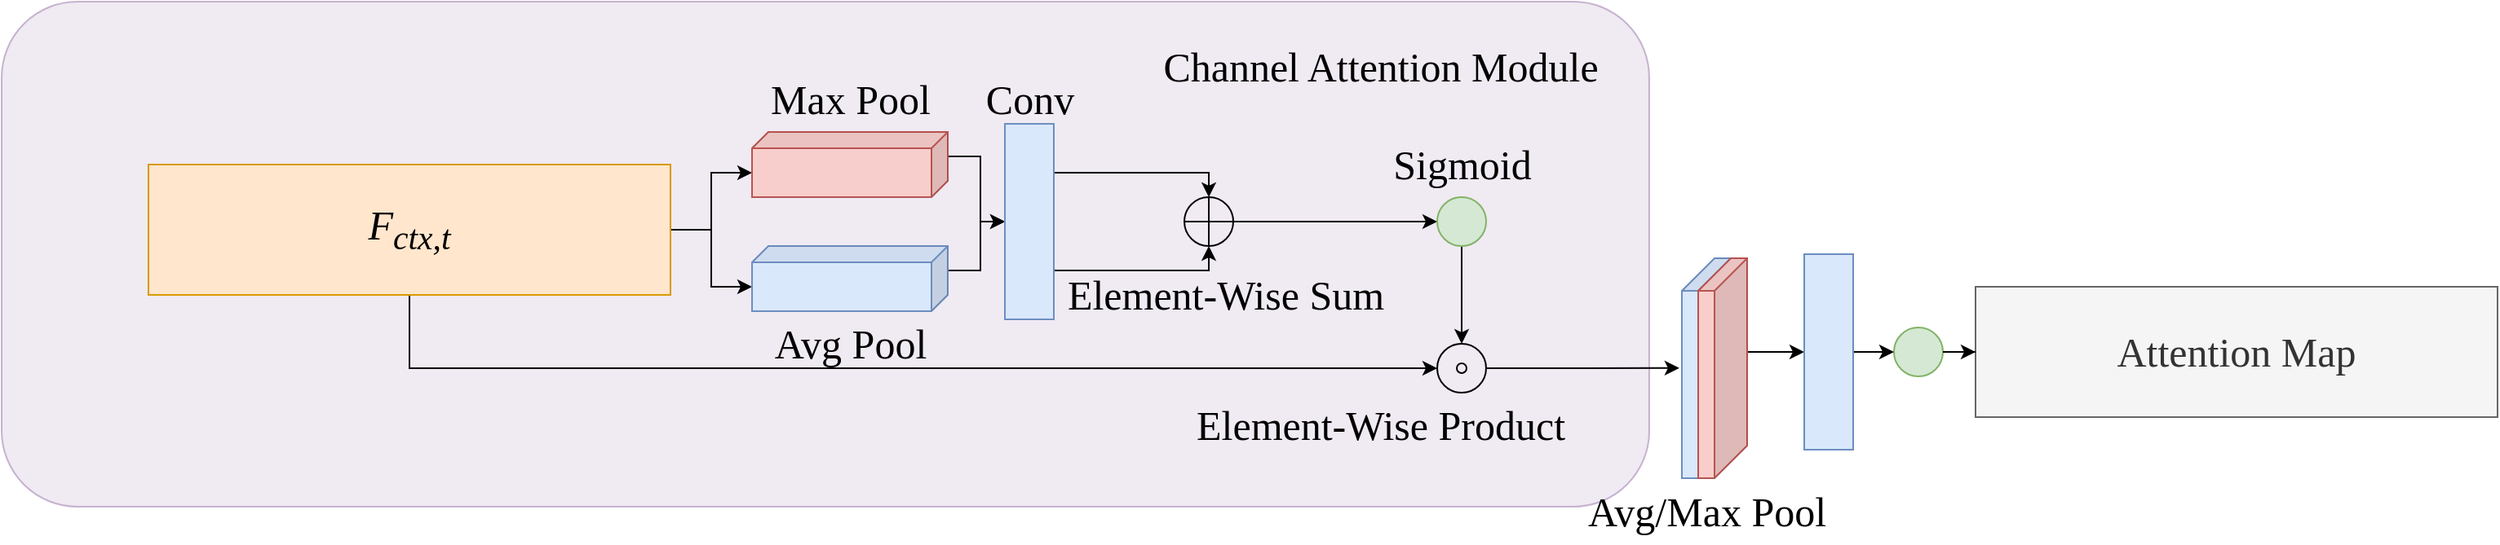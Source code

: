 <mxfile version="26.1.0">
  <diagram name="第 1 页" id="hFESBxfqleNxEhK8VXsM">
    <mxGraphModel dx="460" dy="255" grid="1" gridSize="10" guides="1" tooltips="1" connect="1" arrows="1" fold="1" page="1" pageScale="1" pageWidth="1600" pageHeight="900" math="0" shadow="0">
      <root>
        <mxCell id="0" />
        <mxCell id="1" parent="0" />
        <mxCell id="UW59TpsnFUn9pXLaUZdh-37" value="" style="rounded=1;whiteSpace=wrap;html=1;fillColor=#e1d5e7;strokeColor=#9673a6;fontSize=25;fontFamily=Times New Roman;align=center;opacity=50;" vertex="1" parent="1">
          <mxGeometry x="10" y="60" width="1010" height="310" as="geometry" />
        </mxCell>
        <mxCell id="UW59TpsnFUn9pXLaUZdh-44" style="edgeStyle=orthogonalEdgeStyle;rounded=0;orthogonalLoop=1;jettySize=auto;html=1;exitX=0;exitY=0;exitDx=0;exitDy=15;entryX=0.5;entryY=1;entryDx=0;entryDy=0;exitPerimeter=0;" edge="1" parent="1" source="UW59TpsnFUn9pXLaUZdh-73" target="UW59TpsnFUn9pXLaUZdh-43">
          <mxGeometry relative="1" as="geometry">
            <mxPoint x="590.0" y="160" as="sourcePoint" />
          </mxGeometry>
        </mxCell>
        <mxCell id="UW59TpsnFUn9pXLaUZdh-40" style="edgeStyle=orthogonalEdgeStyle;rounded=0;orthogonalLoop=1;jettySize=auto;html=1;exitX=0;exitY=0;exitDx=0;exitDy=40;entryX=0;entryY=0;entryDx=120;entryDy=25;entryPerimeter=0;exitPerimeter=0;" edge="1" parent="1" source="UW59TpsnFUn9pXLaUZdh-6" target="UW59TpsnFUn9pXLaUZdh-73">
          <mxGeometry relative="1" as="geometry">
            <mxPoint x="470" y="160" as="targetPoint" />
          </mxGeometry>
        </mxCell>
        <mxCell id="UW59TpsnFUn9pXLaUZdh-45" style="edgeStyle=orthogonalEdgeStyle;rounded=0;orthogonalLoop=1;jettySize=auto;html=1;exitX=0;exitY=0;exitDx=0;exitDy=15;entryX=0.5;entryY=1;entryDx=0;entryDy=0;exitPerimeter=0;" edge="1" parent="1" source="UW59TpsnFUn9pXLaUZdh-75" target="UW59TpsnFUn9pXLaUZdh-43">
          <mxGeometry relative="1" as="geometry">
            <mxPoint x="660" y="190" as="targetPoint" />
            <mxPoint x="590" y="230" as="sourcePoint" />
          </mxGeometry>
        </mxCell>
        <mxCell id="UW59TpsnFUn9pXLaUZdh-42" style="edgeStyle=orthogonalEdgeStyle;rounded=0;orthogonalLoop=1;jettySize=auto;html=1;exitX=0;exitY=0;exitDx=0;exitDy=40;entryX=0;entryY=0;entryDx=120;entryDy=25;entryPerimeter=0;exitPerimeter=0;" edge="1" parent="1" source="UW59TpsnFUn9pXLaUZdh-6" target="UW59TpsnFUn9pXLaUZdh-75">
          <mxGeometry relative="1" as="geometry">
            <mxPoint x="470" y="230" as="targetPoint" />
          </mxGeometry>
        </mxCell>
        <mxCell id="UW59TpsnFUn9pXLaUZdh-50" style="edgeStyle=orthogonalEdgeStyle;rounded=0;orthogonalLoop=1;jettySize=auto;html=1;exitX=0.75;exitY=0;exitDx=0;exitDy=0;entryX=0.5;entryY=1;entryDx=0;entryDy=0;" edge="1" parent="1" source="UW59TpsnFUn9pXLaUZdh-43" target="UW59TpsnFUn9pXLaUZdh-46">
          <mxGeometry relative="1" as="geometry">
            <mxPoint x="700" y="225" as="sourcePoint" />
            <Array as="points">
              <mxPoint x="750" y="225" />
            </Array>
          </mxGeometry>
        </mxCell>
        <mxCell id="UW59TpsnFUn9pXLaUZdh-92" style="edgeStyle=orthogonalEdgeStyle;rounded=0;orthogonalLoop=1;jettySize=auto;html=1;exitX=0.25;exitY=0;exitDx=0;exitDy=0;entryX=0.5;entryY=0;entryDx=0;entryDy=0;" edge="1" parent="1" source="UW59TpsnFUn9pXLaUZdh-43" target="UW59TpsnFUn9pXLaUZdh-46">
          <mxGeometry relative="1" as="geometry">
            <Array as="points">
              <mxPoint x="750" y="165" />
            </Array>
          </mxGeometry>
        </mxCell>
        <mxCell id="UW59TpsnFUn9pXLaUZdh-43" value="" style="rounded=0;whiteSpace=wrap;html=1;rotation=90;fillColor=#dae8fc;strokeColor=#6c8ebf;fontFamily=Times New Roman;fontSize=25;" vertex="1" parent="1">
          <mxGeometry x="580" y="180" width="120" height="30" as="geometry" />
        </mxCell>
        <mxCell id="UW59TpsnFUn9pXLaUZdh-55" style="edgeStyle=orthogonalEdgeStyle;rounded=0;orthogonalLoop=1;jettySize=auto;html=1;exitX=1;exitY=0.5;exitDx=0;exitDy=0;entryX=0;entryY=0.5;entryDx=0;entryDy=0;" edge="1" parent="1" source="UW59TpsnFUn9pXLaUZdh-46" target="UW59TpsnFUn9pXLaUZdh-56">
          <mxGeometry relative="1" as="geometry">
            <mxPoint x="790" y="195.286" as="targetPoint" />
          </mxGeometry>
        </mxCell>
        <mxCell id="UW59TpsnFUn9pXLaUZdh-46" value="" style="ellipse;whiteSpace=wrap;html=1;aspect=fixed;fillColor=none;fontStyle=1" vertex="1" parent="1">
          <mxGeometry x="735" y="180" width="30" height="30" as="geometry" />
        </mxCell>
        <mxCell id="UW59TpsnFUn9pXLaUZdh-47" value="" style="endArrow=none;html=1;rounded=0;exitX=0;exitY=0.5;exitDx=0;exitDy=0;entryX=1;entryY=0.5;entryDx=0;entryDy=0;" edge="1" parent="1" source="UW59TpsnFUn9pXLaUZdh-46" target="UW59TpsnFUn9pXLaUZdh-46">
          <mxGeometry width="50" height="50" relative="1" as="geometry">
            <mxPoint x="760" y="230" as="sourcePoint" />
            <mxPoint x="810" y="180" as="targetPoint" />
            <Array as="points" />
          </mxGeometry>
        </mxCell>
        <mxCell id="UW59TpsnFUn9pXLaUZdh-48" value="" style="endArrow=none;html=1;rounded=0;exitX=0.5;exitY=0;exitDx=0;exitDy=0;entryX=0.5;entryY=1;entryDx=0;entryDy=0;" edge="1" parent="1" source="UW59TpsnFUn9pXLaUZdh-46" target="UW59TpsnFUn9pXLaUZdh-46">
          <mxGeometry width="50" height="50" relative="1" as="geometry">
            <mxPoint x="750" y="210" as="sourcePoint" />
            <mxPoint x="830" y="210" as="targetPoint" />
          </mxGeometry>
        </mxCell>
        <mxCell id="UW59TpsnFUn9pXLaUZdh-53" value="Conv" style="text;html=1;align=center;verticalAlign=middle;resizable=0;points=[];autosize=1;strokeColor=none;fillColor=none;fontSize=25;fontFamily=Times New Roman;" vertex="1" parent="1">
          <mxGeometry x="600" y="100" width="80" height="40" as="geometry" />
        </mxCell>
        <mxCell id="UW59TpsnFUn9pXLaUZdh-65" style="edgeStyle=orthogonalEdgeStyle;rounded=0;orthogonalLoop=1;jettySize=auto;html=1;entryX=0.5;entryY=0;entryDx=0;entryDy=0;" edge="1" parent="1" source="UW59TpsnFUn9pXLaUZdh-56" target="UW59TpsnFUn9pXLaUZdh-59">
          <mxGeometry relative="1" as="geometry" />
        </mxCell>
        <mxCell id="UW59TpsnFUn9pXLaUZdh-56" value="" style="ellipse;whiteSpace=wrap;html=1;aspect=fixed;fillColor=#d5e8d4;fontStyle=1;strokeColor=#82b366;" vertex="1" parent="1">
          <mxGeometry x="890" y="180" width="30" height="30" as="geometry" />
        </mxCell>
        <mxCell id="UW59TpsnFUn9pXLaUZdh-62" value="" style="group" vertex="1" connectable="0" parent="1">
          <mxGeometry x="890" y="270" width="30" height="30" as="geometry" />
        </mxCell>
        <mxCell id="UW59TpsnFUn9pXLaUZdh-59" value="" style="ellipse;whiteSpace=wrap;html=1;aspect=fixed;fillColor=none;fontStyle=1" vertex="1" parent="UW59TpsnFUn9pXLaUZdh-62">
          <mxGeometry width="30" height="30" as="geometry" />
        </mxCell>
        <mxCell id="UW59TpsnFUn9pXLaUZdh-61" value="" style="ellipse;whiteSpace=wrap;html=1;aspect=fixed;fillColor=none;fontStyle=1" vertex="1" parent="UW59TpsnFUn9pXLaUZdh-62">
          <mxGeometry x="12" y="12" width="6" height="6" as="geometry" />
        </mxCell>
        <mxCell id="UW59TpsnFUn9pXLaUZdh-64" style="edgeStyle=orthogonalEdgeStyle;rounded=0;orthogonalLoop=1;jettySize=auto;html=1;exitX=0;exitY=0;exitDx=160;exitDy=80;entryX=0;entryY=0.5;entryDx=0;entryDy=0;exitPerimeter=0;" edge="1" parent="1" source="UW59TpsnFUn9pXLaUZdh-6" target="UW59TpsnFUn9pXLaUZdh-59">
          <mxGeometry relative="1" as="geometry" />
        </mxCell>
        <mxCell id="UW59TpsnFUn9pXLaUZdh-66" value="Element-Wise Sum" style="text;html=1;align=center;verticalAlign=middle;resizable=0;points=[];autosize=1;strokeColor=none;fillColor=none;fontSize=25;fontFamily=Times New Roman;" vertex="1" parent="1">
          <mxGeometry x="650" y="220" width="220" height="40" as="geometry" />
        </mxCell>
        <mxCell id="UW59TpsnFUn9pXLaUZdh-67" value="Element-Wise Product" style="text;html=1;align=center;verticalAlign=middle;resizable=0;points=[];autosize=1;strokeColor=none;fillColor=none;fontSize=25;fontFamily=Times New Roman;" vertex="1" parent="1">
          <mxGeometry x="730" y="300" width="250" height="40" as="geometry" />
        </mxCell>
        <mxCell id="UW59TpsnFUn9pXLaUZdh-68" value="Sigmoid" style="text;html=1;align=center;verticalAlign=middle;resizable=0;points=[];autosize=1;strokeColor=none;fillColor=none;fontSize=25;fontFamily=Times New Roman;" vertex="1" parent="1">
          <mxGeometry x="850" y="140" width="110" height="40" as="geometry" />
        </mxCell>
        <mxCell id="UW59TpsnFUn9pXLaUZdh-72" value="" style="shape=cube;whiteSpace=wrap;html=1;boundedLbl=1;backgroundOutline=1;darkOpacity=0.05;darkOpacity2=0.1;flipH=1;size=20;fillColor=#dae8fc;strokeColor=#6c8ebf;" vertex="1" parent="1">
          <mxGeometry x="1040" y="217.5" width="30" height="135" as="geometry" />
        </mxCell>
        <mxCell id="UW59TpsnFUn9pXLaUZdh-73" value="" style="shape=cube;whiteSpace=wrap;html=1;boundedLbl=1;backgroundOutline=1;darkOpacity=0.05;darkOpacity2=0.1;flipH=1;size=10;fillColor=#f8cecc;strokeColor=#b85450;" vertex="1" parent="1">
          <mxGeometry x="470" y="140" width="120" height="40" as="geometry" />
        </mxCell>
        <mxCell id="UW59TpsnFUn9pXLaUZdh-69" style="edgeStyle=orthogonalEdgeStyle;rounded=0;orthogonalLoop=1;jettySize=auto;html=1;exitX=1;exitY=0.5;exitDx=0;exitDy=0;entryX=1.052;entryY=0.499;entryDx=0;entryDy=0;entryPerimeter=0;" edge="1" parent="1" source="UW59TpsnFUn9pXLaUZdh-59" target="UW59TpsnFUn9pXLaUZdh-72">
          <mxGeometry relative="1" as="geometry">
            <mxPoint x="1080" y="284.789" as="targetPoint" />
          </mxGeometry>
        </mxCell>
        <mxCell id="UW59TpsnFUn9pXLaUZdh-74" value="Avg/Max Pool" style="text;html=1;align=center;verticalAlign=middle;resizable=0;points=[];autosize=1;strokeColor=none;fillColor=none;fontSize=25;fontFamily=Times New Roman;" vertex="1" parent="1">
          <mxGeometry x="970" y="352.5" width="170" height="40" as="geometry" />
        </mxCell>
        <mxCell id="UW59TpsnFUn9pXLaUZdh-75" value="" style="shape=cube;whiteSpace=wrap;html=1;boundedLbl=1;backgroundOutline=1;darkOpacity=0.05;darkOpacity2=0.1;flipH=1;size=10;fillColor=#dae8fc;strokeColor=#6c8ebf;" vertex="1" parent="1">
          <mxGeometry x="470" y="210" width="120" height="40" as="geometry" />
        </mxCell>
        <mxCell id="UW59TpsnFUn9pXLaUZdh-76" value="Max Pool" style="text;html=1;align=center;verticalAlign=middle;resizable=0;points=[];autosize=1;strokeColor=none;fillColor=none;fontSize=25;fontFamily=Times New Roman;" vertex="1" parent="1">
          <mxGeometry x="470" y="100" width="120" height="40" as="geometry" />
        </mxCell>
        <mxCell id="UW59TpsnFUn9pXLaUZdh-77" value="Avg Pool" style="text;html=1;align=center;verticalAlign=middle;resizable=0;points=[];autosize=1;strokeColor=none;fillColor=none;fontSize=25;fontFamily=Times New Roman;" vertex="1" parent="1">
          <mxGeometry x="470" y="250" width="120" height="40" as="geometry" />
        </mxCell>
        <mxCell id="UW59TpsnFUn9pXLaUZdh-85" style="edgeStyle=orthogonalEdgeStyle;rounded=0;orthogonalLoop=1;jettySize=auto;html=1;exitX=0;exitY=0;exitDx=0;exitDy=57.5;exitPerimeter=0;entryX=0.5;entryY=1;entryDx=0;entryDy=0;" edge="1" parent="1" source="UW59TpsnFUn9pXLaUZdh-78" target="UW59TpsnFUn9pXLaUZdh-84">
          <mxGeometry relative="1" as="geometry" />
        </mxCell>
        <mxCell id="UW59TpsnFUn9pXLaUZdh-78" value="" style="shape=cube;whiteSpace=wrap;html=1;boundedLbl=1;backgroundOutline=1;darkOpacity=0.05;darkOpacity2=0.1;flipH=1;size=20;fillColor=#f8cecc;strokeColor=#b85450;" vertex="1" parent="1">
          <mxGeometry x="1050" y="217.5" width="30" height="135" as="geometry" />
        </mxCell>
        <mxCell id="UW59TpsnFUn9pXLaUZdh-80" value="" style="ellipse;whiteSpace=wrap;html=1;aspect=fixed;fillColor=#d5e8d4;fontStyle=1;strokeColor=#82b366;" vertex="1" parent="1">
          <mxGeometry x="1170" y="260" width="30" height="30" as="geometry" />
        </mxCell>
        <mxCell id="UW59TpsnFUn9pXLaUZdh-86" style="edgeStyle=orthogonalEdgeStyle;rounded=0;orthogonalLoop=1;jettySize=auto;html=1;entryX=0;entryY=0.5;entryDx=0;entryDy=0;" edge="1" parent="1" source="UW59TpsnFUn9pXLaUZdh-84" target="UW59TpsnFUn9pXLaUZdh-80">
          <mxGeometry relative="1" as="geometry" />
        </mxCell>
        <mxCell id="UW59TpsnFUn9pXLaUZdh-84" value="" style="rounded=0;whiteSpace=wrap;html=1;rotation=90;fillColor=#dae8fc;strokeColor=#6c8ebf;fontFamily=Times New Roman;fontSize=25;" vertex="1" parent="1">
          <mxGeometry x="1070" y="260" width="120" height="30" as="geometry" />
        </mxCell>
        <mxCell id="UW59TpsnFUn9pXLaUZdh-87" value="Attention Map" style="shape=cube;whiteSpace=wrap;html=1;boundedLbl=1;backgroundOutline=1;darkOpacity=0.05;darkOpacity2=0.1;flipH=1;size=0;fillColor=#f5f5f5;strokeColor=#666666;fontFamily=Times New Roman;fontSize=25;fontColor=#333333;" vertex="1" parent="1">
          <mxGeometry x="1220" y="235" width="320" height="80" as="geometry" />
        </mxCell>
        <mxCell id="UW59TpsnFUn9pXLaUZdh-88" style="edgeStyle=orthogonalEdgeStyle;rounded=0;orthogonalLoop=1;jettySize=auto;html=1;entryX=0;entryY=0;entryDx=320;entryDy=40;entryPerimeter=0;" edge="1" parent="1" source="UW59TpsnFUn9pXLaUZdh-80" target="UW59TpsnFUn9pXLaUZdh-87">
          <mxGeometry relative="1" as="geometry" />
        </mxCell>
        <mxCell id="UW59TpsnFUn9pXLaUZdh-89" value="Channel Attention Module" style="text;html=1;align=center;verticalAlign=middle;resizable=0;points=[];autosize=1;strokeColor=none;fillColor=none;fontSize=25;fontFamily=Times New Roman;" vertex="1" parent="1">
          <mxGeometry x="710" y="80" width="290" height="40" as="geometry" />
        </mxCell>
        <mxCell id="UW59TpsnFUn9pXLaUZdh-6" value="F&lt;sub&gt;ctx,t&lt;/sub&gt;" style="shape=cube;whiteSpace=wrap;html=1;boundedLbl=1;backgroundOutline=1;darkOpacity=0.05;darkOpacity2=0.1;flipH=1;size=0;fillColor=#ffe6cc;strokeColor=#d79b00;fontFamily=Times New Roman;fontSize=25;fontStyle=2" vertex="1" parent="1">
          <mxGeometry x="100" y="160" width="320" height="80" as="geometry" />
        </mxCell>
      </root>
    </mxGraphModel>
  </diagram>
</mxfile>
